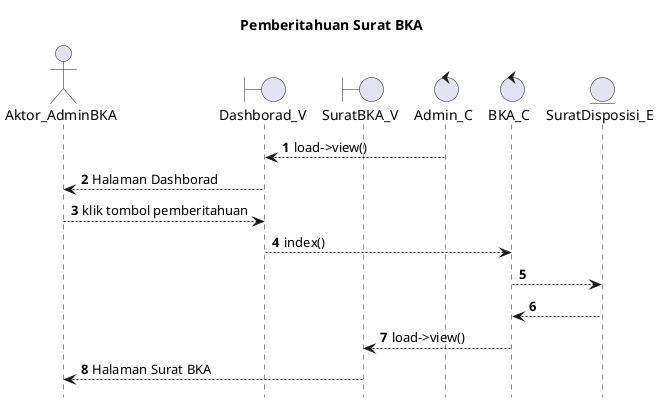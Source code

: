@startuml

autonumber
hide footbox
title Pemberitahuan Surat BKA

Actor Aktor_AdminBKA
boundary Dashborad_V
boundary SuratBKA_V
control Admin_C
control BKA_C
Entity SuratDisposisi_E

Admin_C --> Dashborad_V: load->view()
Dashborad_V --> Aktor_AdminBKA: Halaman Dashborad
Aktor_AdminBKA --> Dashborad_V: klik tombol pemberitahuan
Dashborad_V --> BKA_C: index()
BKA_C --> SuratDisposisi_E:
    
    SuratDisposisi_E --> BKA_C:
    BKA_C --> SuratBKA_V: load->view()
    SuratBKA_V --> Aktor_AdminBKA: Halaman Surat BKA

@enduml